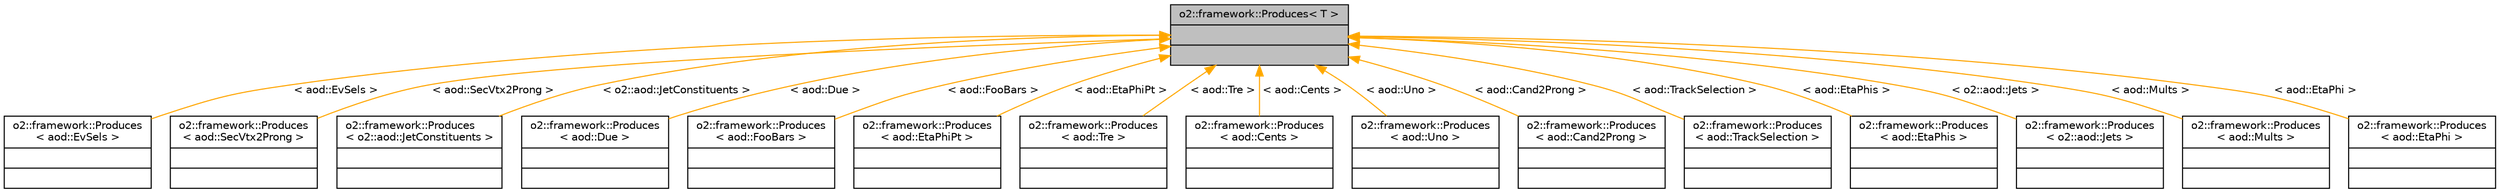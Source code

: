 digraph "o2::framework::Produces&lt; T &gt;"
{
 // INTERACTIVE_SVG=YES
  bgcolor="transparent";
  edge [fontname="Helvetica",fontsize="10",labelfontname="Helvetica",labelfontsize="10"];
  node [fontname="Helvetica",fontsize="10",shape=record];
  Node0 [label="{o2::framework::Produces\< T \>\n||}",height=0.2,width=0.4,color="black", fillcolor="grey75", style="filled", fontcolor="black"];
  Node0 -> Node1 [dir="back",color="orange",fontsize="10",style="solid",label=" \< aod::EvSels \>" ,fontname="Helvetica"];
  Node1 [label="{o2::framework::Produces\l\< aod::EvSels \>\n||}",height=0.2,width=0.4,color="black",URL="$d6/d86/structo2_1_1framework_1_1Produces.html"];
  Node0 -> Node2 [dir="back",color="orange",fontsize="10",style="solid",label=" \< aod::SecVtx2Prong \>" ,fontname="Helvetica"];
  Node2 [label="{o2::framework::Produces\l\< aod::SecVtx2Prong \>\n||}",height=0.2,width=0.4,color="black",URL="$d6/d86/structo2_1_1framework_1_1Produces.html"];
  Node0 -> Node3 [dir="back",color="orange",fontsize="10",style="solid",label=" \< o2::aod::JetConstituents \>" ,fontname="Helvetica"];
  Node3 [label="{o2::framework::Produces\l\< o2::aod::JetConstituents \>\n||}",height=0.2,width=0.4,color="black",URL="$d6/d86/structo2_1_1framework_1_1Produces.html"];
  Node0 -> Node4 [dir="back",color="orange",fontsize="10",style="solid",label=" \< aod::Due \>" ,fontname="Helvetica"];
  Node4 [label="{o2::framework::Produces\l\< aod::Due \>\n||}",height=0.2,width=0.4,color="black",URL="$d6/d86/structo2_1_1framework_1_1Produces.html"];
  Node0 -> Node5 [dir="back",color="orange",fontsize="10",style="solid",label=" \< aod::FooBars \>" ,fontname="Helvetica"];
  Node5 [label="{o2::framework::Produces\l\< aod::FooBars \>\n||}",height=0.2,width=0.4,color="black",URL="$d6/d86/structo2_1_1framework_1_1Produces.html"];
  Node0 -> Node6 [dir="back",color="orange",fontsize="10",style="solid",label=" \< aod::EtaPhiPt \>" ,fontname="Helvetica"];
  Node6 [label="{o2::framework::Produces\l\< aod::EtaPhiPt \>\n||}",height=0.2,width=0.4,color="black",URL="$d6/d86/structo2_1_1framework_1_1Produces.html"];
  Node0 -> Node7 [dir="back",color="orange",fontsize="10",style="solid",label=" \< aod::Tre \>" ,fontname="Helvetica"];
  Node7 [label="{o2::framework::Produces\l\< aod::Tre \>\n||}",height=0.2,width=0.4,color="black",URL="$d6/d86/structo2_1_1framework_1_1Produces.html"];
  Node0 -> Node8 [dir="back",color="orange",fontsize="10",style="solid",label=" \< aod::Cents \>" ,fontname="Helvetica"];
  Node8 [label="{o2::framework::Produces\l\< aod::Cents \>\n||}",height=0.2,width=0.4,color="black",URL="$d6/d86/structo2_1_1framework_1_1Produces.html"];
  Node0 -> Node9 [dir="back",color="orange",fontsize="10",style="solid",label=" \< aod::Uno \>" ,fontname="Helvetica"];
  Node9 [label="{o2::framework::Produces\l\< aod::Uno \>\n||}",height=0.2,width=0.4,color="black",URL="$d6/d86/structo2_1_1framework_1_1Produces.html"];
  Node0 -> Node10 [dir="back",color="orange",fontsize="10",style="solid",label=" \< aod::Cand2Prong \>" ,fontname="Helvetica"];
  Node10 [label="{o2::framework::Produces\l\< aod::Cand2Prong \>\n||}",height=0.2,width=0.4,color="black",URL="$d6/d86/structo2_1_1framework_1_1Produces.html"];
  Node0 -> Node11 [dir="back",color="orange",fontsize="10",style="solid",label=" \< aod::TrackSelection \>" ,fontname="Helvetica"];
  Node11 [label="{o2::framework::Produces\l\< aod::TrackSelection \>\n||}",height=0.2,width=0.4,color="black",URL="$d6/d86/structo2_1_1framework_1_1Produces.html"];
  Node0 -> Node12 [dir="back",color="orange",fontsize="10",style="solid",label=" \< aod::EtaPhis \>" ,fontname="Helvetica"];
  Node12 [label="{o2::framework::Produces\l\< aod::EtaPhis \>\n||}",height=0.2,width=0.4,color="black",URL="$d6/d86/structo2_1_1framework_1_1Produces.html"];
  Node0 -> Node13 [dir="back",color="orange",fontsize="10",style="solid",label=" \< o2::aod::Jets \>" ,fontname="Helvetica"];
  Node13 [label="{o2::framework::Produces\l\< o2::aod::Jets \>\n||}",height=0.2,width=0.4,color="black",URL="$d6/d86/structo2_1_1framework_1_1Produces.html"];
  Node0 -> Node14 [dir="back",color="orange",fontsize="10",style="solid",label=" \< aod::Mults \>" ,fontname="Helvetica"];
  Node14 [label="{o2::framework::Produces\l\< aod::Mults \>\n||}",height=0.2,width=0.4,color="black",URL="$d6/d86/structo2_1_1framework_1_1Produces.html"];
  Node0 -> Node15 [dir="back",color="orange",fontsize="10",style="solid",label=" \< aod::EtaPhi \>" ,fontname="Helvetica"];
  Node15 [label="{o2::framework::Produces\l\< aod::EtaPhi \>\n||}",height=0.2,width=0.4,color="black",URL="$d6/d86/structo2_1_1framework_1_1Produces.html"];
}
